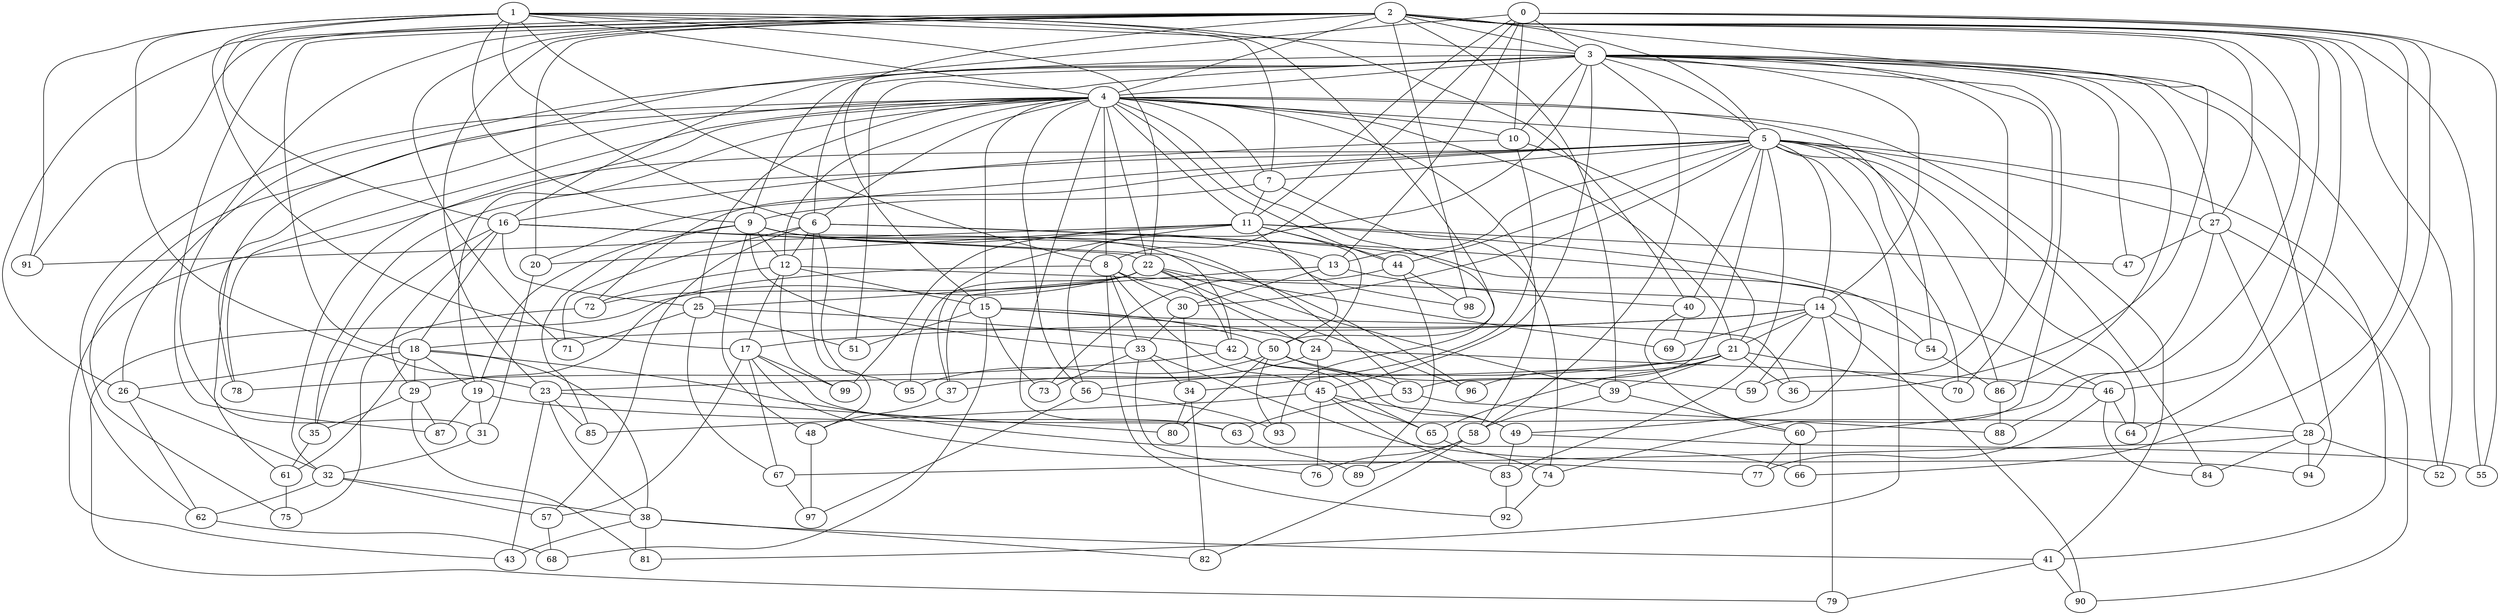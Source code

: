 strict graph "barabasi_albert_graph(100,3)" {
0;
1;
2;
3;
4;
5;
6;
7;
8;
9;
10;
11;
12;
13;
14;
15;
16;
17;
18;
19;
20;
21;
22;
23;
24;
25;
26;
27;
28;
29;
30;
31;
32;
33;
34;
35;
36;
37;
38;
39;
40;
41;
42;
43;
44;
45;
46;
47;
48;
49;
50;
51;
52;
53;
54;
55;
56;
57;
58;
59;
60;
61;
62;
63;
64;
65;
66;
67;
68;
69;
70;
71;
72;
73;
74;
75;
76;
77;
78;
79;
80;
81;
82;
83;
84;
85;
86;
87;
88;
89;
90;
91;
92;
93;
94;
95;
96;
97;
98;
99;
0 -- 66  [is_available=True, prob="1.0"];
0 -- 3  [is_available=True, prob="0.781044234574"];
0 -- 8  [is_available=True, prob="0.309882505511"];
0 -- 10  [is_available=True, prob="0.795253618875"];
0 -- 11  [is_available=True, prob="0.104069715777"];
0 -- 13  [is_available=True, prob="0.842999202332"];
0 -- 78  [is_available=True, prob="1.0"];
0 -- 55  [is_available=True, prob="0.560405311293"];
0 -- 28  [is_available=True, prob="1.0"];
1 -- 3  [is_available=True, prob="0.954683427619"];
1 -- 4  [is_available=True, prob="0.939183113704"];
1 -- 6  [is_available=True, prob="1.0"];
1 -- 7  [is_available=True, prob="1.0"];
1 -- 8  [is_available=True, prob="0.717125841702"];
1 -- 9  [is_available=True, prob="1.0"];
1 -- 16  [is_available=True, prob="0.0889180121969"];
1 -- 17  [is_available=True, prob="0.504885564823"];
1 -- 50  [is_available=True, prob="0.0859383040977"];
1 -- 40  [is_available=True, prob="1.0"];
1 -- 22  [is_available=True, prob="0.184789941722"];
1 -- 23  [is_available=True, prob="0.959687377855"];
1 -- 91  [is_available=True, prob="1.0"];
2 -- 64  [is_available=True, prob="0.174104434304"];
2 -- 98  [is_available=True, prob="0.458409872985"];
2 -- 3  [is_available=True, prob="0.267443147159"];
2 -- 4  [is_available=True, prob="0.433104546007"];
2 -- 5  [is_available=True, prob="0.433854630451"];
2 -- 39  [is_available=True, prob="0.867459987662"];
2 -- 91  [is_available=True, prob="0.459446231795"];
2 -- 55  [is_available=True, prob="0.384372747995"];
2 -- 46  [is_available=True, prob="0.695265398931"];
2 -- 15  [is_available=True, prob="1.0"];
2 -- 71  [is_available=True, prob="0.0644670145467"];
2 -- 87  [is_available=True, prob="1.0"];
2 -- 18  [is_available=True, prob="0.656963830395"];
2 -- 20  [is_available=True, prob="0.561118371396"];
2 -- 23  [is_available=True, prob="1.0"];
2 -- 88  [is_available=True, prob="0.760372121774"];
2 -- 36  [is_available=True, prob="1.0"];
2 -- 26  [is_available=True, prob="0.897880566001"];
2 -- 27  [is_available=True, prob="0.13102141855"];
2 -- 52  [is_available=True, prob="0.295809810786"];
2 -- 31  [is_available=True, prob="0.982574850487"];
3 -- 4  [is_available=True, prob="0.303658804634"];
3 -- 5  [is_available=True, prob="0.84972350699"];
3 -- 6  [is_available=True, prob="0.886531903298"];
3 -- 9  [is_available=True, prob="0.736651731881"];
3 -- 10  [is_available=True, prob="0.524829097498"];
3 -- 14  [is_available=True, prob="0.658766304751"];
3 -- 16  [is_available=True, prob="0.379229275809"];
3 -- 26  [is_available=True, prob="0.476791928799"];
3 -- 27  [is_available=True, prob="1.0"];
3 -- 45  [is_available=True, prob="0.953213835929"];
3 -- 47  [is_available=True, prob="0.31783150915"];
3 -- 51  [is_available=True, prob="1.0"];
3 -- 52  [is_available=True, prob="0.227343726335"];
3 -- 56  [is_available=True, prob="0.602562968829"];
3 -- 58  [is_available=True, prob="0.775796529915"];
3 -- 59  [is_available=True, prob="1.0"];
3 -- 70  [is_available=True, prob="0.352735616926"];
3 -- 74  [is_available=True, prob="0.903693549839"];
3 -- 86  [is_available=True, prob="1.0"];
3 -- 94  [is_available=True, prob="0.667912325215"];
4 -- 5  [is_available=True, prob="0.189782164444"];
4 -- 6  [is_available=True, prob="0.860819398804"];
4 -- 7  [is_available=True, prob="1.0"];
4 -- 8  [is_available=True, prob="1.0"];
4 -- 10  [is_available=True, prob="0.873812308618"];
4 -- 11  [is_available=True, prob="0.335973604858"];
4 -- 12  [is_available=True, prob="0.782612846964"];
4 -- 15  [is_available=True, prob="1.0"];
4 -- 19  [is_available=True, prob="0.949853936706"];
4 -- 21  [is_available=True, prob="0.312828199325"];
4 -- 22  [is_available=True, prob="0.938910058486"];
4 -- 25  [is_available=True, prob="0.355279345063"];
4 -- 32  [is_available=True, prob="0.161800592343"];
4 -- 41  [is_available=True, prob="0.89594093419"];
4 -- 44  [is_available=True, prob="0.998188537835"];
4 -- 54  [is_available=True, prob="1.0"];
4 -- 56  [is_available=True, prob="0.240635104462"];
4 -- 58  [is_available=True, prob="1.0"];
4 -- 61  [is_available=True, prob="0.578072810754"];
4 -- 62  [is_available=True, prob="0.681107849489"];
4 -- 63  [is_available=True, prob="0.898574446318"];
4 -- 75  [is_available=True, prob="1.0"];
4 -- 78  [is_available=True, prob="1.0"];
4 -- 93  [is_available=True, prob="0.180568498211"];
5 -- 7  [is_available=True, prob="0.0899749888807"];
5 -- 13  [is_available=True, prob="0.779040372512"];
5 -- 14  [is_available=True, prob="1.0"];
5 -- 20  [is_available=True, prob="0.0111525228708"];
5 -- 27  [is_available=True, prob="0.155839274021"];
5 -- 30  [is_available=True, prob="0.207673266659"];
5 -- 35  [is_available=True, prob="0.349263187603"];
5 -- 40  [is_available=True, prob="0.0757380140204"];
5 -- 41  [is_available=True, prob="0.244035609549"];
5 -- 43  [is_available=True, prob="1.0"];
5 -- 44  [is_available=True, prob="0.959333139863"];
5 -- 53  [is_available=True, prob="1.0"];
5 -- 64  [is_available=True, prob="0.316085089803"];
5 -- 70  [is_available=True, prob="0.544070750324"];
5 -- 72  [is_available=True, prob="0.736190294305"];
5 -- 81  [is_available=True, prob="0.417570650327"];
5 -- 83  [is_available=True, prob="1.0"];
5 -- 84  [is_available=True, prob="0.407225584322"];
5 -- 86  [is_available=True, prob="0.595062805547"];
6 -- 71  [is_available=True, prob="0.0786069211162"];
6 -- 12  [is_available=True, prob="0.672170869877"];
6 -- 46  [is_available=True, prob="0.884114005754"];
6 -- 48  [is_available=True, prob="1.0"];
6 -- 49  [is_available=True, prob="1.0"];
6 -- 57  [is_available=True, prob="0.588618705761"];
6 -- 95  [is_available=True, prob="0.520805291022"];
7 -- 9  [is_available=True, prob="0.835303257231"];
7 -- 74  [is_available=True, prob="0.628952702067"];
7 -- 11  [is_available=True, prob="1.0"];
8 -- 33  [is_available=True, prob="0.55445067595"];
8 -- 45  [is_available=True, prob="1.0"];
8 -- 24  [is_available=True, prob="0.521877363648"];
8 -- 92  [is_available=True, prob="1.0"];
8 -- 29  [is_available=True, prob="1.0"];
8 -- 30  [is_available=True, prob="1.0"];
9 -- 33  [is_available=True, prob="0.182110677031"];
9 -- 42  [is_available=True, prob="0.962665515628"];
9 -- 12  [is_available=True, prob="0.407363412305"];
9 -- 13  [is_available=True, prob="0.0123419764904"];
9 -- 48  [is_available=True, prob="0.0849411444528"];
9 -- 19  [is_available=True, prob="0.89348214217"];
9 -- 53  [is_available=True, prob="0.930205442916"];
9 -- 85  [is_available=True, prob="0.140364736832"];
10 -- 34  [is_available=True, prob="1.0"];
10 -- 16  [is_available=True, prob="0.538696510891"];
10 -- 21  [is_available=True, prob="0.813909216029"];
11 -- 99  [is_available=True, prob="0.424605180857"];
11 -- 37  [is_available=True, prob="1.0"];
11 -- 44  [is_available=True, prob="0.732519776239"];
11 -- 47  [is_available=True, prob="1.0"];
11 -- 50  [is_available=True, prob="1.0"];
11 -- 20  [is_available=True, prob="0.218252930649"];
11 -- 54  [is_available=True, prob="0.542191861494"];
11 -- 24  [is_available=True, prob="1.0"];
11 -- 91  [is_available=True, prob="1.0"];
12 -- 99  [is_available=True, prob="0.799083556373"];
12 -- 72  [is_available=True, prob="0.258532291437"];
12 -- 14  [is_available=True, prob="0.293346323848"];
12 -- 15  [is_available=True, prob="1.0"];
12 -- 17  [is_available=True, prob="0.797116787549"];
13 -- 40  [is_available=True, prob="0.8551110977"];
13 -- 30  [is_available=True, prob="0.495187662629"];
13 -- 37  [is_available=True, prob="0.510353387465"];
14 -- 79  [is_available=True, prob="0.914446145395"];
14 -- 17  [is_available=True, prob="0.00707508537242"];
14 -- 18  [is_available=True, prob="0.963923331628"];
14 -- 21  [is_available=True, prob="0.404016241236"];
14 -- 54  [is_available=True, prob="1.0"];
14 -- 90  [is_available=True, prob="0.739811743253"];
14 -- 59  [is_available=True, prob="0.215387585313"];
14 -- 69  [is_available=True, prob="0.783870812483"];
15 -- 68  [is_available=True, prob="0.374833544667"];
15 -- 73  [is_available=True, prob="1.0"];
15 -- 50  [is_available=True, prob="1.0"];
15 -- 51  [is_available=True, prob="0.262601306827"];
15 -- 24  [is_available=True, prob="0.697524939864"];
15 -- 36  [is_available=True, prob="1.0"];
16 -- 96  [is_available=True, prob="1.0"];
16 -- 98  [is_available=True, prob="1.0"];
16 -- 18  [is_available=True, prob="0.540079275543"];
16 -- 35  [is_available=True, prob="1.0"];
16 -- 22  [is_available=True, prob="0.668627389076"];
16 -- 25  [is_available=True, prob="0.878221654688"];
16 -- 29  [is_available=True, prob="0.0640040495081"];
17 -- 67  [is_available=True, prob="0.8809004838"];
17 -- 77  [is_available=True, prob="1.0"];
17 -- 99  [is_available=True, prob="0.169413516899"];
17 -- 57  [is_available=True, prob="0.195962170672"];
17 -- 63  [is_available=True, prob="0.277033700044"];
18 -- 38  [is_available=True, prob="0.275633979941"];
18 -- 66  [is_available=True, prob="0.995382350836"];
18 -- 61  [is_available=True, prob="1.0"];
18 -- 19  [is_available=True, prob="0.951974874809"];
18 -- 26  [is_available=True, prob="1.0"];
18 -- 29  [is_available=True, prob="0.65438102144"];
19 -- 87  [is_available=True, prob="0.883499432246"];
19 -- 28  [is_available=True, prob="1.0"];
19 -- 31  [is_available=True, prob="0.736929536641"];
20 -- 31  [is_available=True, prob="0.750483768694"];
21 -- 96  [is_available=True, prob="0.599261397471"];
21 -- 65  [is_available=True, prob="0.5287258904"];
21 -- 36  [is_available=True, prob="0.933214607458"];
21 -- 70  [is_available=True, prob="1.0"];
21 -- 39  [is_available=True, prob="1.0"];
21 -- 23  [is_available=True, prob="0.374071826622"];
21 -- 56  [is_available=True, prob="0.337034072431"];
22 -- 96  [is_available=True, prob="0.849586214985"];
22 -- 69  [is_available=True, prob="0.420725592608"];
22 -- 39  [is_available=True, prob="0.85474135843"];
22 -- 72  [is_available=True, prob="0.728549843318"];
22 -- 42  [is_available=True, prob="1.0"];
22 -- 79  [is_available=True, prob="0.0788001370886"];
22 -- 25  [is_available=True, prob="0.921024709614"];
22 -- 95  [is_available=True, prob="0.840172009646"];
23 -- 38  [is_available=True, prob="0.516696785252"];
23 -- 43  [is_available=True, prob="0.213823409783"];
23 -- 80  [is_available=True, prob="0.473514933346"];
23 -- 85  [is_available=True, prob="1.0"];
24 -- 37  [is_available=True, prob="0.980816926472"];
24 -- 45  [is_available=True, prob="1.0"];
24 -- 46  [is_available=True, prob="1.0"];
25 -- 67  [is_available=True, prob="1.0"];
25 -- 71  [is_available=True, prob="0.733163469979"];
25 -- 42  [is_available=True, prob="0.839500841886"];
25 -- 51  [is_available=True, prob="0.751836690363"];
26 -- 32  [is_available=True, prob="0.309126669062"];
26 -- 62  [is_available=True, prob="0.485851668638"];
27 -- 28  [is_available=True, prob="0.905018709831"];
27 -- 47  [is_available=True, prob="1.0"];
27 -- 90  [is_available=True, prob="1.0"];
27 -- 60  [is_available=True, prob="0.253401148104"];
28 -- 67  [is_available=True, prob="0.0761695796294"];
28 -- 52  [is_available=True, prob="0.501537317467"];
28 -- 84  [is_available=True, prob="0.280714114203"];
28 -- 94  [is_available=True, prob="0.317031802463"];
29 -- 35  [is_available=True, prob="0.350593453356"];
29 -- 81  [is_available=True, prob="0.119242409407"];
29 -- 87  [is_available=True, prob="0.488143233356"];
30 -- 33  [is_available=True, prob="0.29508191815"];
30 -- 34  [is_available=True, prob="1.0"];
31 -- 32  [is_available=True, prob="0.830471796752"];
32 -- 38  [is_available=True, prob="0.12383020981"];
32 -- 57  [is_available=True, prob="0.611683539589"];
32 -- 62  [is_available=True, prob="1.0"];
33 -- 34  [is_available=True, prob="0.169822562806"];
33 -- 76  [is_available=True, prob="0.620948015437"];
33 -- 94  [is_available=True, prob="0.703067871053"];
33 -- 73  [is_available=True, prob="0.183969975699"];
34 -- 80  [is_available=True, prob="0.517814929528"];
34 -- 82  [is_available=True, prob="1.0"];
35 -- 61  [is_available=True, prob="0.19432031011"];
37 -- 48  [is_available=True, prob="0.389849204633"];
38 -- 41  [is_available=True, prob="0.936691173253"];
38 -- 43  [is_available=True, prob="0.958317569227"];
38 -- 82  [is_available=True, prob="0.162021868377"];
38 -- 81  [is_available=True, prob="0.4877344837"];
39 -- 58  [is_available=True, prob="1.0"];
39 -- 60  [is_available=True, prob="0.912285885974"];
40 -- 60  [is_available=True, prob="1.0"];
40 -- 69  [is_available=True, prob="0.73150446554"];
41 -- 90  [is_available=True, prob="0.0329936732257"];
41 -- 79  [is_available=True, prob="0.72846532773"];
42 -- 65  [is_available=True, prob="0.848573146223"];
42 -- 78  [is_available=True, prob="0.239853531944"];
42 -- 49  [is_available=True, prob="0.30472287141"];
44 -- 98  [is_available=True, prob="1.0"];
44 -- 73  [is_available=True, prob="0.229405847505"];
44 -- 89  [is_available=True, prob="0.109543861405"];
45 -- 65  [is_available=True, prob="0.519910741657"];
45 -- 76  [is_available=True, prob="0.182625229281"];
45 -- 49  [is_available=True, prob="0.0917706478598"];
45 -- 83  [is_available=True, prob="0.676556757333"];
45 -- 85  [is_available=True, prob="0.304603823405"];
46 -- 64  [is_available=True, prob="0.341067418814"];
46 -- 77  [is_available=True, prob="0.809937352656"];
46 -- 84  [is_available=True, prob="1.0"];
48 -- 97  [is_available=True, prob="1.0"];
49 -- 83  [is_available=True, prob="0.16607976027"];
49 -- 55  [is_available=True, prob="0.966034750435"];
50 -- 80  [is_available=True, prob="0.175147300256"];
50 -- 53  [is_available=True, prob="0.442111199927"];
50 -- 59  [is_available=True, prob="1.0"];
50 -- 93  [is_available=True, prob="0.12453875303"];
50 -- 95  [is_available=True, prob="0.68002246835"];
53 -- 88  [is_available=True, prob="1.0"];
53 -- 63  [is_available=True, prob="0.873967415665"];
54 -- 86  [is_available=True, prob="1.0"];
56 -- 97  [is_available=True, prob="1.0"];
56 -- 93  [is_available=True, prob="0.174836076875"];
57 -- 68  [is_available=True, prob="0.26790458883"];
58 -- 76  [is_available=True, prob="0.0809401582194"];
58 -- 82  [is_available=True, prob="0.651574206874"];
58 -- 89  [is_available=True, prob="1.0"];
60 -- 66  [is_available=True, prob="1.0"];
60 -- 77  [is_available=True, prob="0.313168049756"];
61 -- 75  [is_available=True, prob="0.294277937538"];
62 -- 68  [is_available=True, prob="0.738897162344"];
63 -- 89  [is_available=True, prob="0.549254122345"];
65 -- 74  [is_available=True, prob="0.757765042417"];
67 -- 97  [is_available=True, prob="0.777342692546"];
72 -- 75  [is_available=True, prob="0.872877044609"];
74 -- 92  [is_available=True, prob="1.0"];
83 -- 92  [is_available=True, prob="1.0"];
86 -- 88  [is_available=True, prob="0.161082667768"];
}
